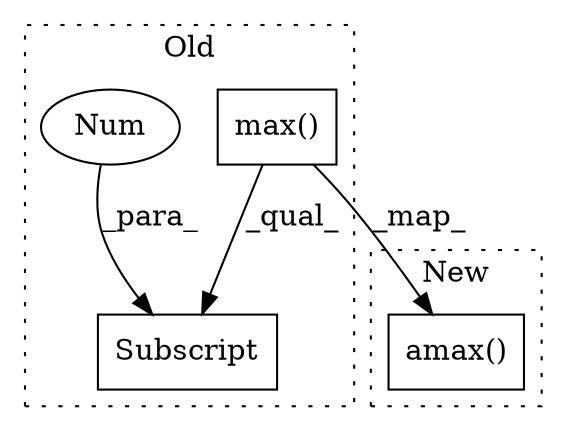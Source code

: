 digraph G {
subgraph cluster0 {
1 [label="max()" a="75" s="11371" l="21" shape="box"];
3 [label="Subscript" a="63" s="11371,0" l="24,0" shape="box"];
4 [label="Num" a="76" s="11393" l="1" shape="ellipse"];
label = "Old";
style="dotted";
}
subgraph cluster1 {
2 [label="amax()" a="75" s="11337" l="22" shape="box"];
label = "New";
style="dotted";
}
1 -> 2 [label="_map_"];
1 -> 3 [label="_qual_"];
4 -> 3 [label="_para_"];
}